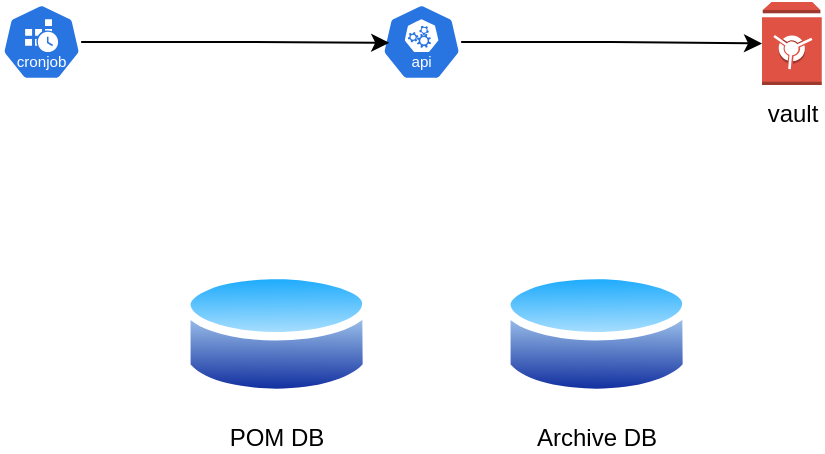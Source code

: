 <mxfile version="26.0.16">
  <diagram name="Page-1" id="eNsGda5qm_5_mq_R6bHS">
    <mxGraphModel dx="988" dy="523" grid="1" gridSize="10" guides="1" tooltips="1" connect="1" arrows="1" fold="1" page="1" pageScale="1" pageWidth="827" pageHeight="1169" math="0" shadow="0">
      <root>
        <mxCell id="0" />
        <mxCell id="1" parent="0" />
        <mxCell id="yhK1gvrLa2TBpqXnLQNI-1" value="" style="aspect=fixed;sketch=0;html=1;dashed=0;whitespace=wrap;verticalLabelPosition=bottom;verticalAlign=top;fillColor=#2875E2;strokeColor=#ffffff;points=[[0.005,0.63,0],[0.1,0.2,0],[0.9,0.2,0],[0.5,0,0],[0.995,0.63,0],[0.72,0.99,0],[0.5,1,0],[0.28,0.99,0]];shape=mxgraph.kubernetes.icon2;kubernetesLabel=1;prIcon=cronjob" vertex="1" parent="1">
          <mxGeometry x="120" y="230" width="39.58" height="38" as="geometry" />
        </mxCell>
        <mxCell id="yhK1gvrLa2TBpqXnLQNI-2" value="" style="aspect=fixed;sketch=0;html=1;dashed=0;whitespace=wrap;verticalLabelPosition=bottom;verticalAlign=top;fillColor=#2875E2;strokeColor=#ffffff;points=[[0.005,0.63,0],[0.1,0.2,0],[0.9,0.2,0],[0.5,0,0],[0.995,0.63,0],[0.72,0.99,0],[0.5,1,0],[0.28,0.99,0]];shape=mxgraph.kubernetes.icon2;kubernetesLabel=1;prIcon=api" vertex="1" parent="1">
          <mxGeometry x="310" y="230" width="39.58" height="38" as="geometry" />
        </mxCell>
        <mxCell id="yhK1gvrLa2TBpqXnLQNI-3" value="vault" style="outlineConnect=0;dashed=0;verticalLabelPosition=bottom;verticalAlign=top;align=center;html=1;shape=mxgraph.aws3.vault;fillColor=#E05243;gradientColor=none;" vertex="1" parent="1">
          <mxGeometry x="500" y="229" width="29.88" height="41.5" as="geometry" />
        </mxCell>
        <mxCell id="yhK1gvrLa2TBpqXnLQNI-5" value="POM DB" style="image;aspect=fixed;perimeter=ellipsePerimeter;html=1;align=center;shadow=0;dashed=0;spacingTop=3;image=img/lib/active_directory/database.svg;" vertex="1" parent="1">
          <mxGeometry x="210" y="360" width="94.59" height="70" as="geometry" />
        </mxCell>
        <mxCell id="yhK1gvrLa2TBpqXnLQNI-6" value="Archive DB" style="image;aspect=fixed;perimeter=ellipsePerimeter;html=1;align=center;shadow=0;dashed=0;spacingTop=3;image=img/lib/active_directory/database.svg;" vertex="1" parent="1">
          <mxGeometry x="370" y="360" width="94.59" height="70" as="geometry" />
        </mxCell>
        <mxCell id="yhK1gvrLa2TBpqXnLQNI-7" style="edgeStyle=orthogonalEdgeStyle;rounded=0;orthogonalLoop=1;jettySize=auto;html=1;entryX=0.091;entryY=0.51;entryDx=0;entryDy=0;entryPerimeter=0;" edge="1" parent="1" source="yhK1gvrLa2TBpqXnLQNI-1" target="yhK1gvrLa2TBpqXnLQNI-2">
          <mxGeometry relative="1" as="geometry" />
        </mxCell>
        <mxCell id="yhK1gvrLa2TBpqXnLQNI-8" style="edgeStyle=orthogonalEdgeStyle;rounded=0;orthogonalLoop=1;jettySize=auto;html=1;entryX=0;entryY=0.5;entryDx=0;entryDy=0;entryPerimeter=0;" edge="1" parent="1" source="yhK1gvrLa2TBpqXnLQNI-2" target="yhK1gvrLa2TBpqXnLQNI-3">
          <mxGeometry relative="1" as="geometry">
            <mxPoint x="350" y="250" as="sourcePoint" />
          </mxGeometry>
        </mxCell>
      </root>
    </mxGraphModel>
  </diagram>
</mxfile>
